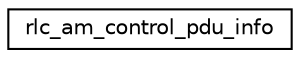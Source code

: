 digraph "Graphical Class Hierarchy"
{
 // LATEX_PDF_SIZE
  edge [fontname="Helvetica",fontsize="10",labelfontname="Helvetica",labelfontsize="10"];
  node [fontname="Helvetica",fontsize="10",shape=record];
  rankdir="LR";
  Node0 [label="rlc_am_control_pdu_info",height=0.2,width=0.4,color="black", fillcolor="white", style="filled",URL="$structrlc__am__control__pdu__info.html",tooltip=" "];
}

